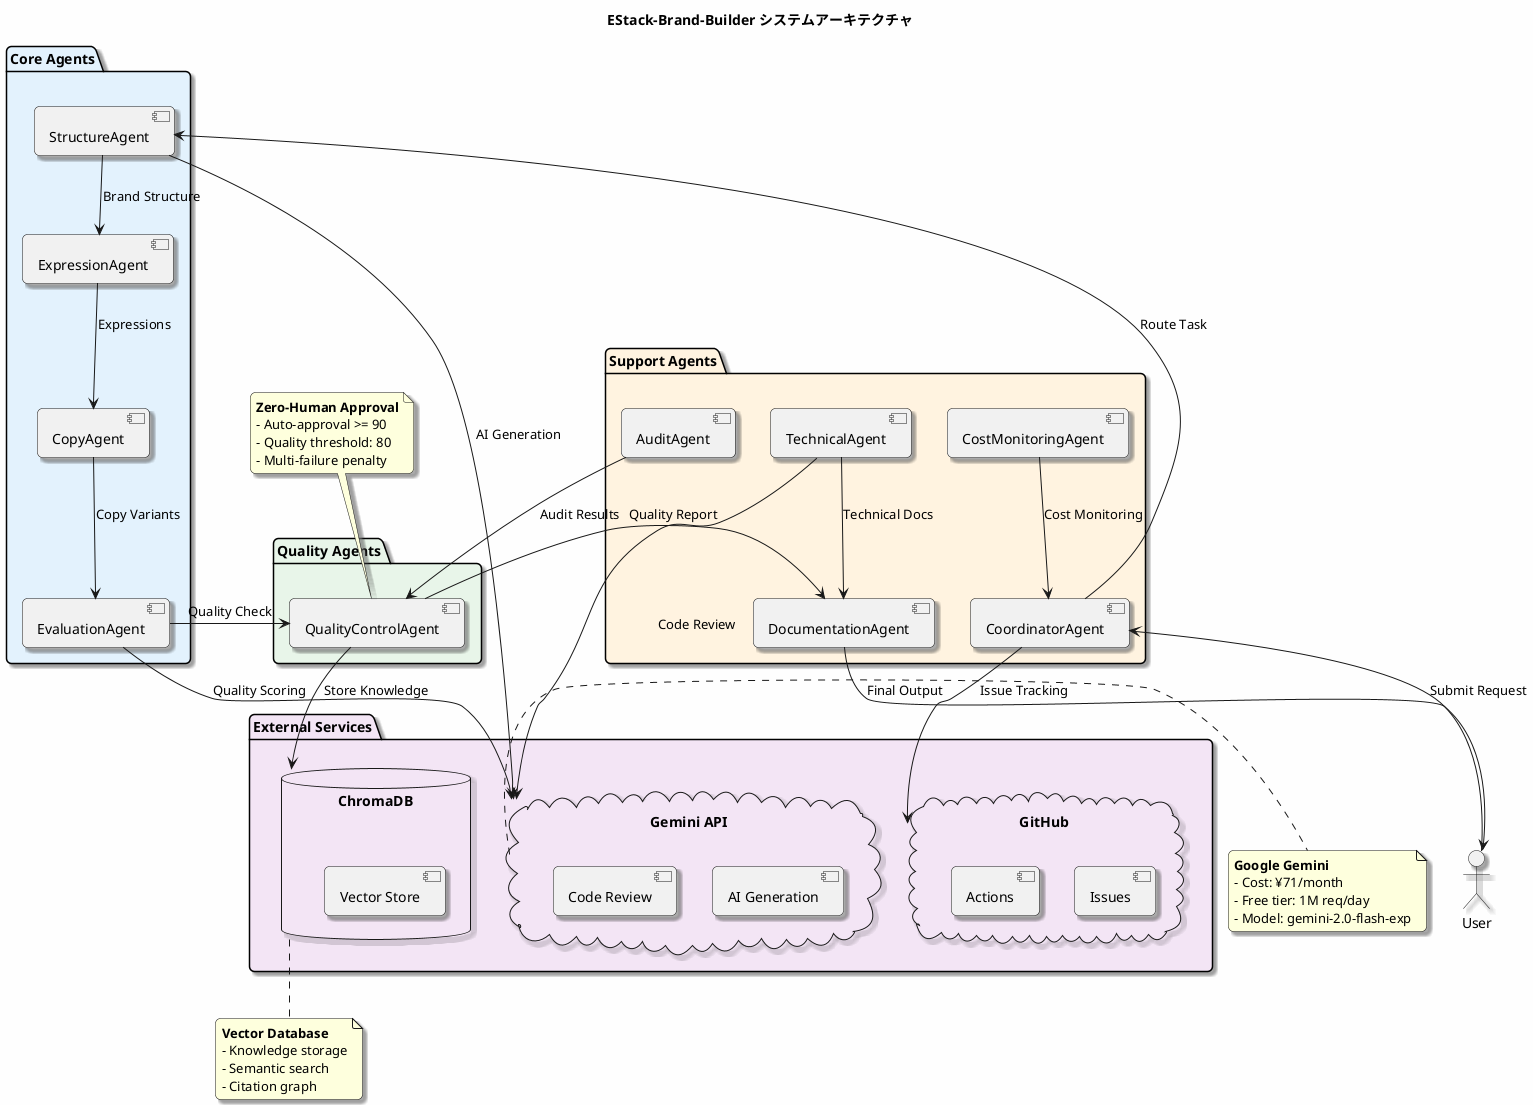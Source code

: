 @startuml EStack-Brand-Builder Architecture

title EStack-Brand-Builder システムアーキテクチャ

skinparam backgroundColor #FEFEFE
skinparam roundcorner 10
skinparam shadowing true

package "Core Agents" #E3F2FD {
  [StructureAgent] as SA
  [ExpressionAgent] as EA
  [EvaluationAgent] as EvA
  [CopyAgent] as CA
}

package "Quality Agents" #E8F5E9 {
  [QualityControlAgent] as QCA
}

package "Support Agents" #FFF3E0 {
  [DocumentationAgent] as DA
  [TechnicalAgent] as TA
  [CoordinatorAgent] as CoA
  [CostMonitoringAgent] as CMA
  [AuditAgent] as AA
}

package "External Services" #F3E5F5 {
  database "ChromaDB" as Chroma {
    [Vector Store]
  }
  cloud "Gemini API" as Gemini {
    [AI Generation]
    [Code Review]
  }
  cloud "GitHub" as GH {
    [Issues]
    [Actions]
  }
}

actor User

' ユーザーからのフロー
User --> CoA : Submit Request

' Core Agent フロー
CoA --> SA : Route Task
SA --> EA : Brand Structure
EA --> CA : Expressions
CA --> EvA : Copy Variants
EvA --> QCA : Quality Check

' Support Agent 連携
QCA --> DA : Quality Report
TA --> DA : Technical Docs
CMA --> CoA : Cost Monitoring
AA --> QCA : Audit Results

' 外部サービス連携
SA --> Gemini : AI Generation
EvA --> Gemini : Quality Scoring
QCA --> Chroma : Store Knowledge
CoA --> GH : Issue Tracking
TA --> Gemini : Code Review

' 結果の返却
DA --> User : Final Output

note right of Gemini
  **Google Gemini**
  - Cost: ¥71/month
  - Free tier: 1M req/day
  - Model: gemini-2.0-flash-exp
end note

note bottom of Chroma
  **Vector Database**
  - Knowledge storage
  - Semantic search
  - Citation graph
end note

note top of QCA
  **Zero-Human Approval**
  - Auto-approval >= 90
  - Quality threshold: 80
  - Multi-failure penalty
end note

@enduml
